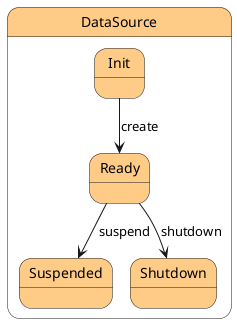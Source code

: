 @startuml



state DataSource #ffcc88 {

    state Init #ffcc88 {
    }

    state Ready #ffcc88 {
    }

    state Suspended #ffcc88 {
    }

    state Shutdown #ffcc88 {
    }

}


Init --> Ready : create

Ready --> Suspended : suspend

Ready --> Shutdown : shutdown




@enduml
